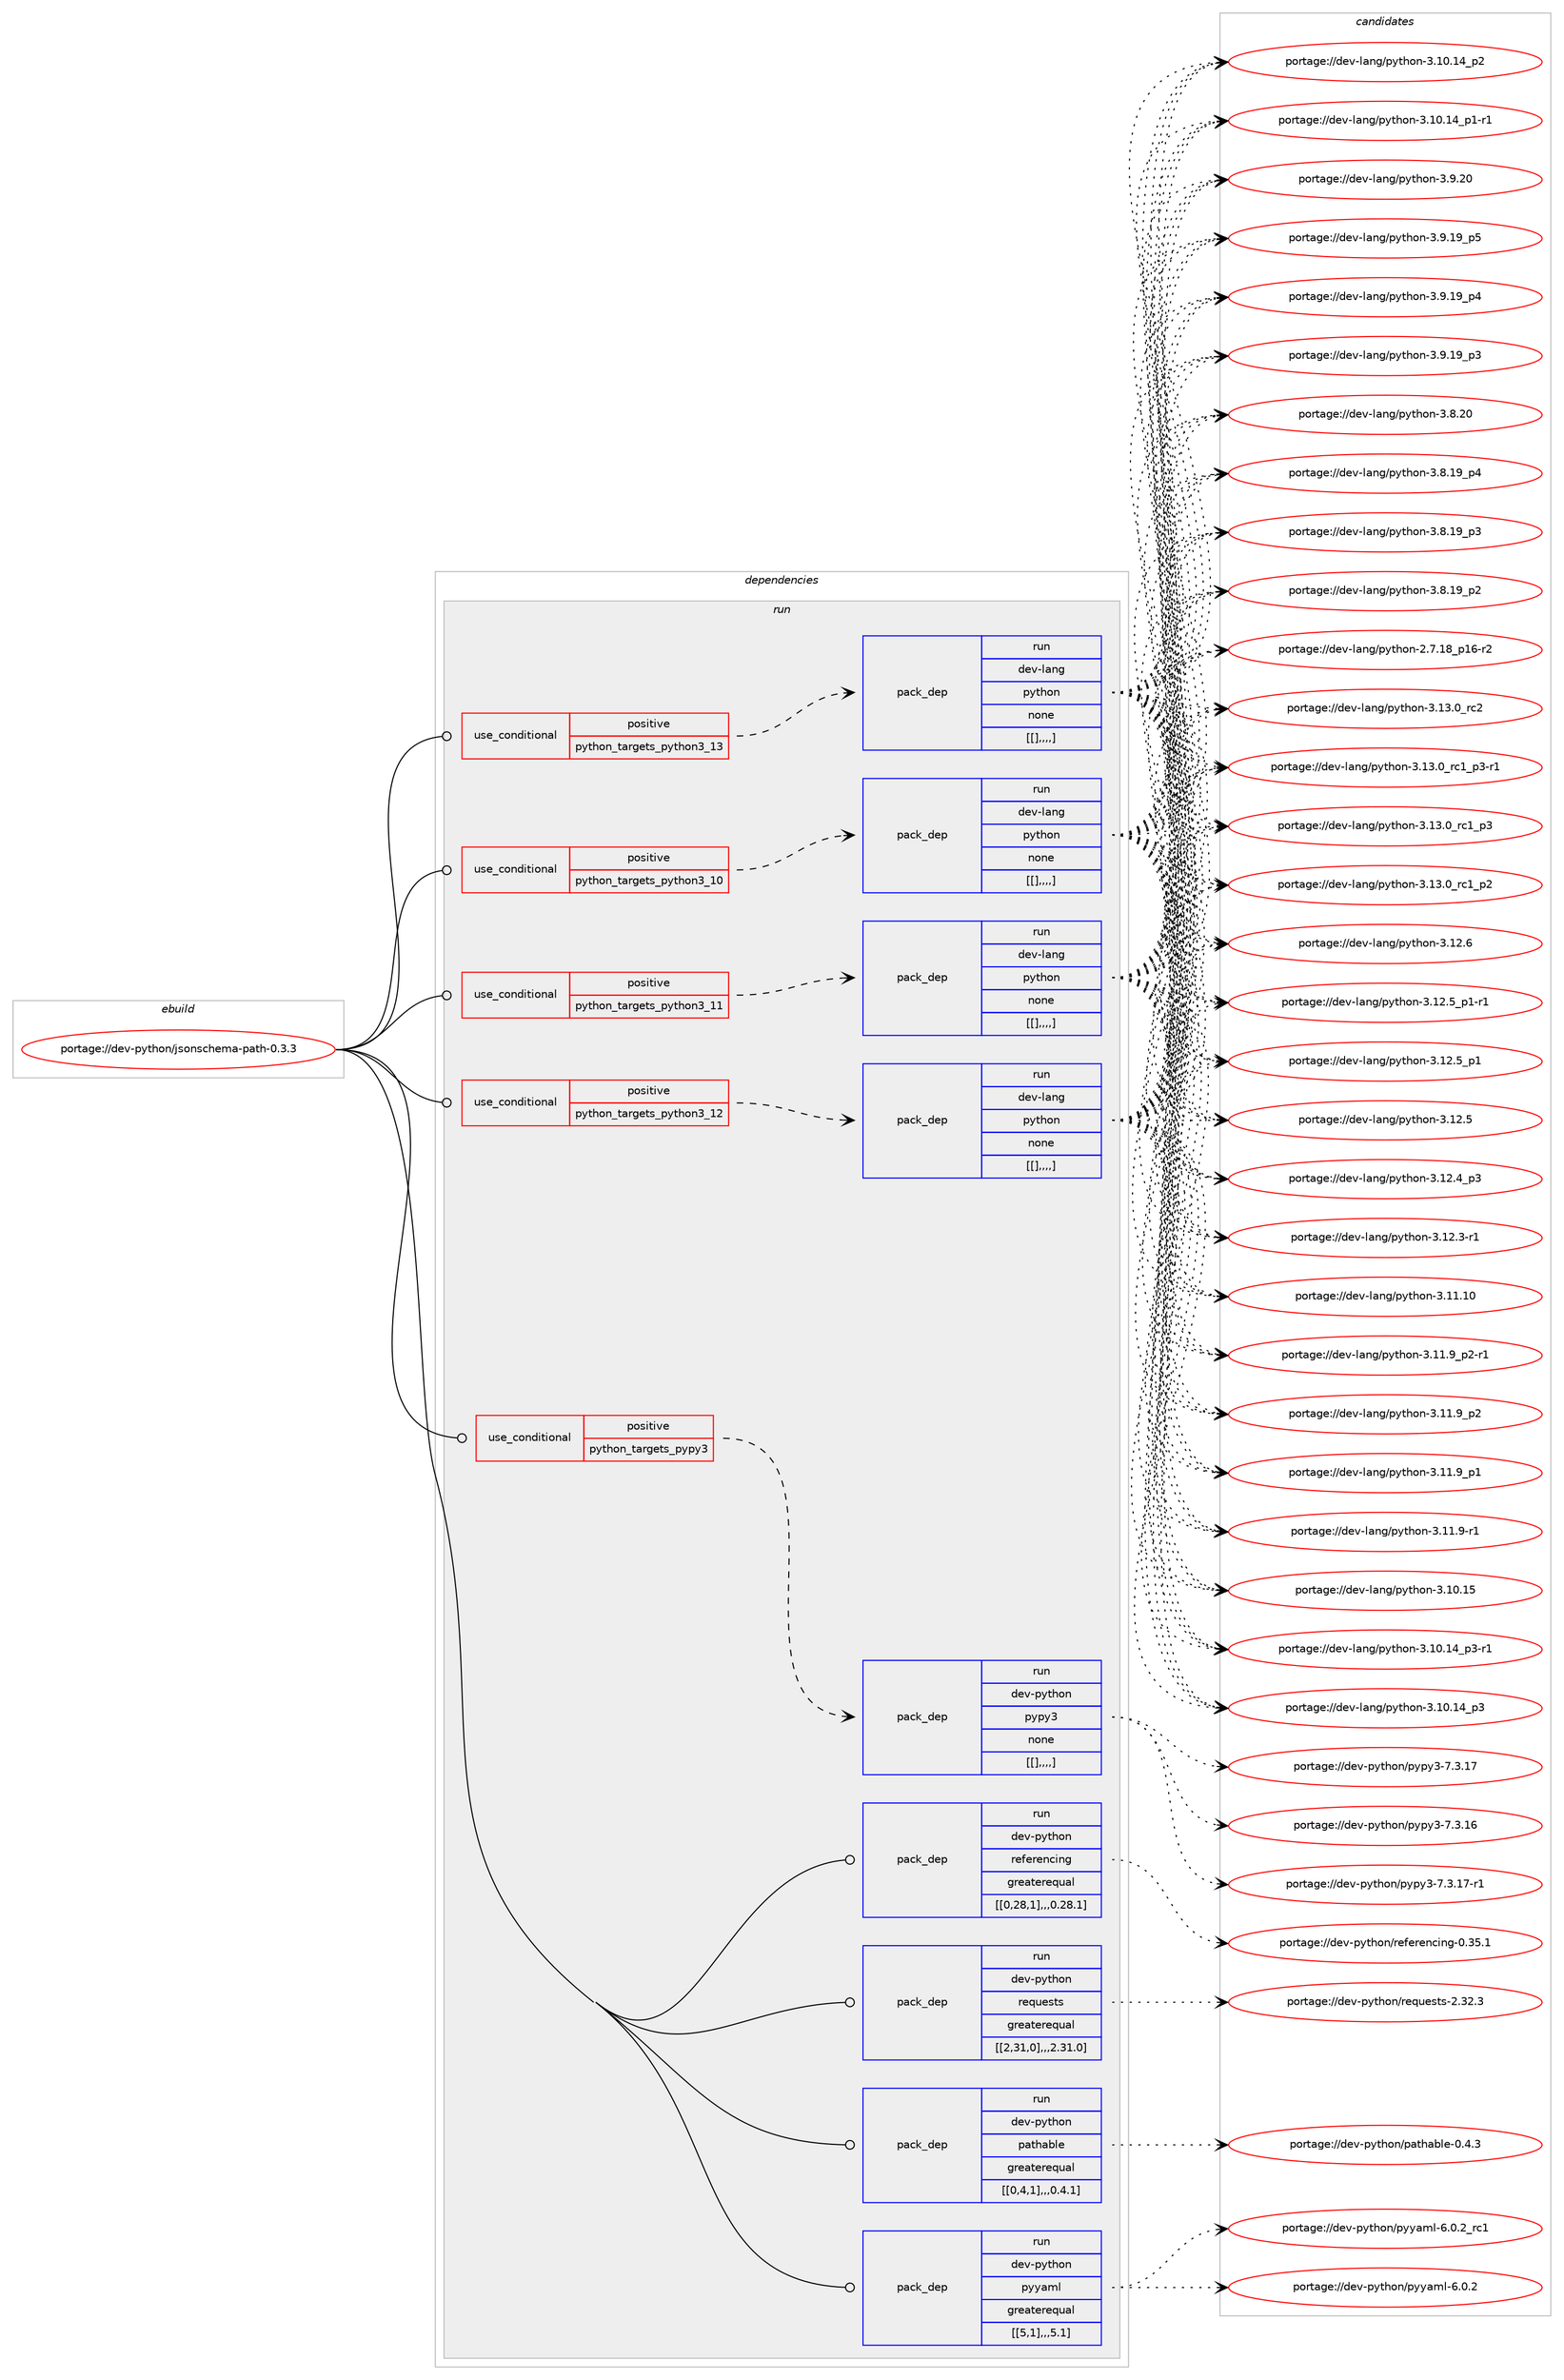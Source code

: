 digraph prolog {

# *************
# Graph options
# *************

newrank=true;
concentrate=true;
compound=true;
graph [rankdir=LR,fontname=Helvetica,fontsize=10,ranksep=1.5];#, ranksep=2.5, nodesep=0.2];
edge  [arrowhead=vee];
node  [fontname=Helvetica,fontsize=10];

# **********
# The ebuild
# **********

subgraph cluster_leftcol {
color=gray;
label=<<i>ebuild</i>>;
id [label="portage://dev-python/jsonschema-path-0.3.3", color=red, width=4, href="../dev-python/jsonschema-path-0.3.3.svg"];
}

# ****************
# The dependencies
# ****************

subgraph cluster_midcol {
color=gray;
label=<<i>dependencies</i>>;
subgraph cluster_compile {
fillcolor="#eeeeee";
style=filled;
label=<<i>compile</i>>;
}
subgraph cluster_compileandrun {
fillcolor="#eeeeee";
style=filled;
label=<<i>compile and run</i>>;
}
subgraph cluster_run {
fillcolor="#eeeeee";
style=filled;
label=<<i>run</i>>;
subgraph cond34562 {
dependency150132 [label=<<TABLE BORDER="0" CELLBORDER="1" CELLSPACING="0" CELLPADDING="4"><TR><TD ROWSPAN="3" CELLPADDING="10">use_conditional</TD></TR><TR><TD>positive</TD></TR><TR><TD>python_targets_pypy3</TD></TR></TABLE>>, shape=none, color=red];
subgraph pack114352 {
dependency150133 [label=<<TABLE BORDER="0" CELLBORDER="1" CELLSPACING="0" CELLPADDING="4" WIDTH="220"><TR><TD ROWSPAN="6" CELLPADDING="30">pack_dep</TD></TR><TR><TD WIDTH="110">run</TD></TR><TR><TD>dev-python</TD></TR><TR><TD>pypy3</TD></TR><TR><TD>none</TD></TR><TR><TD>[[],,,,]</TD></TR></TABLE>>, shape=none, color=blue];
}
dependency150132:e -> dependency150133:w [weight=20,style="dashed",arrowhead="vee"];
}
id:e -> dependency150132:w [weight=20,style="solid",arrowhead="odot"];
subgraph cond34563 {
dependency150134 [label=<<TABLE BORDER="0" CELLBORDER="1" CELLSPACING="0" CELLPADDING="4"><TR><TD ROWSPAN="3" CELLPADDING="10">use_conditional</TD></TR><TR><TD>positive</TD></TR><TR><TD>python_targets_python3_10</TD></TR></TABLE>>, shape=none, color=red];
subgraph pack114353 {
dependency150135 [label=<<TABLE BORDER="0" CELLBORDER="1" CELLSPACING="0" CELLPADDING="4" WIDTH="220"><TR><TD ROWSPAN="6" CELLPADDING="30">pack_dep</TD></TR><TR><TD WIDTH="110">run</TD></TR><TR><TD>dev-lang</TD></TR><TR><TD>python</TD></TR><TR><TD>none</TD></TR><TR><TD>[[],,,,]</TD></TR></TABLE>>, shape=none, color=blue];
}
dependency150134:e -> dependency150135:w [weight=20,style="dashed",arrowhead="vee"];
}
id:e -> dependency150134:w [weight=20,style="solid",arrowhead="odot"];
subgraph cond34564 {
dependency150136 [label=<<TABLE BORDER="0" CELLBORDER="1" CELLSPACING="0" CELLPADDING="4"><TR><TD ROWSPAN="3" CELLPADDING="10">use_conditional</TD></TR><TR><TD>positive</TD></TR><TR><TD>python_targets_python3_11</TD></TR></TABLE>>, shape=none, color=red];
subgraph pack114354 {
dependency150137 [label=<<TABLE BORDER="0" CELLBORDER="1" CELLSPACING="0" CELLPADDING="4" WIDTH="220"><TR><TD ROWSPAN="6" CELLPADDING="30">pack_dep</TD></TR><TR><TD WIDTH="110">run</TD></TR><TR><TD>dev-lang</TD></TR><TR><TD>python</TD></TR><TR><TD>none</TD></TR><TR><TD>[[],,,,]</TD></TR></TABLE>>, shape=none, color=blue];
}
dependency150136:e -> dependency150137:w [weight=20,style="dashed",arrowhead="vee"];
}
id:e -> dependency150136:w [weight=20,style="solid",arrowhead="odot"];
subgraph cond34565 {
dependency150138 [label=<<TABLE BORDER="0" CELLBORDER="1" CELLSPACING="0" CELLPADDING="4"><TR><TD ROWSPAN="3" CELLPADDING="10">use_conditional</TD></TR><TR><TD>positive</TD></TR><TR><TD>python_targets_python3_12</TD></TR></TABLE>>, shape=none, color=red];
subgraph pack114355 {
dependency150139 [label=<<TABLE BORDER="0" CELLBORDER="1" CELLSPACING="0" CELLPADDING="4" WIDTH="220"><TR><TD ROWSPAN="6" CELLPADDING="30">pack_dep</TD></TR><TR><TD WIDTH="110">run</TD></TR><TR><TD>dev-lang</TD></TR><TR><TD>python</TD></TR><TR><TD>none</TD></TR><TR><TD>[[],,,,]</TD></TR></TABLE>>, shape=none, color=blue];
}
dependency150138:e -> dependency150139:w [weight=20,style="dashed",arrowhead="vee"];
}
id:e -> dependency150138:w [weight=20,style="solid",arrowhead="odot"];
subgraph cond34566 {
dependency150140 [label=<<TABLE BORDER="0" CELLBORDER="1" CELLSPACING="0" CELLPADDING="4"><TR><TD ROWSPAN="3" CELLPADDING="10">use_conditional</TD></TR><TR><TD>positive</TD></TR><TR><TD>python_targets_python3_13</TD></TR></TABLE>>, shape=none, color=red];
subgraph pack114356 {
dependency150141 [label=<<TABLE BORDER="0" CELLBORDER="1" CELLSPACING="0" CELLPADDING="4" WIDTH="220"><TR><TD ROWSPAN="6" CELLPADDING="30">pack_dep</TD></TR><TR><TD WIDTH="110">run</TD></TR><TR><TD>dev-lang</TD></TR><TR><TD>python</TD></TR><TR><TD>none</TD></TR><TR><TD>[[],,,,]</TD></TR></TABLE>>, shape=none, color=blue];
}
dependency150140:e -> dependency150141:w [weight=20,style="dashed",arrowhead="vee"];
}
id:e -> dependency150140:w [weight=20,style="solid",arrowhead="odot"];
subgraph pack114357 {
dependency150142 [label=<<TABLE BORDER="0" CELLBORDER="1" CELLSPACING="0" CELLPADDING="4" WIDTH="220"><TR><TD ROWSPAN="6" CELLPADDING="30">pack_dep</TD></TR><TR><TD WIDTH="110">run</TD></TR><TR><TD>dev-python</TD></TR><TR><TD>pathable</TD></TR><TR><TD>greaterequal</TD></TR><TR><TD>[[0,4,1],,,0.4.1]</TD></TR></TABLE>>, shape=none, color=blue];
}
id:e -> dependency150142:w [weight=20,style="solid",arrowhead="odot"];
subgraph pack114358 {
dependency150143 [label=<<TABLE BORDER="0" CELLBORDER="1" CELLSPACING="0" CELLPADDING="4" WIDTH="220"><TR><TD ROWSPAN="6" CELLPADDING="30">pack_dep</TD></TR><TR><TD WIDTH="110">run</TD></TR><TR><TD>dev-python</TD></TR><TR><TD>pyyaml</TD></TR><TR><TD>greaterequal</TD></TR><TR><TD>[[5,1],,,5.1]</TD></TR></TABLE>>, shape=none, color=blue];
}
id:e -> dependency150143:w [weight=20,style="solid",arrowhead="odot"];
subgraph pack114359 {
dependency150144 [label=<<TABLE BORDER="0" CELLBORDER="1" CELLSPACING="0" CELLPADDING="4" WIDTH="220"><TR><TD ROWSPAN="6" CELLPADDING="30">pack_dep</TD></TR><TR><TD WIDTH="110">run</TD></TR><TR><TD>dev-python</TD></TR><TR><TD>referencing</TD></TR><TR><TD>greaterequal</TD></TR><TR><TD>[[0,28,1],,,0.28.1]</TD></TR></TABLE>>, shape=none, color=blue];
}
id:e -> dependency150144:w [weight=20,style="solid",arrowhead="odot"];
subgraph pack114360 {
dependency150145 [label=<<TABLE BORDER="0" CELLBORDER="1" CELLSPACING="0" CELLPADDING="4" WIDTH="220"><TR><TD ROWSPAN="6" CELLPADDING="30">pack_dep</TD></TR><TR><TD WIDTH="110">run</TD></TR><TR><TD>dev-python</TD></TR><TR><TD>requests</TD></TR><TR><TD>greaterequal</TD></TR><TR><TD>[[2,31,0],,,2.31.0]</TD></TR></TABLE>>, shape=none, color=blue];
}
id:e -> dependency150145:w [weight=20,style="solid",arrowhead="odot"];
}
}

# **************
# The candidates
# **************

subgraph cluster_choices {
rank=same;
color=gray;
label=<<i>candidates</i>>;

subgraph choice114352 {
color=black;
nodesep=1;
choice100101118451121211161041111104711212111212151455546514649554511449 [label="portage://dev-python/pypy3-7.3.17-r1", color=red, width=4,href="../dev-python/pypy3-7.3.17-r1.svg"];
choice10010111845112121116104111110471121211121215145554651464955 [label="portage://dev-python/pypy3-7.3.17", color=red, width=4,href="../dev-python/pypy3-7.3.17.svg"];
choice10010111845112121116104111110471121211121215145554651464954 [label="portage://dev-python/pypy3-7.3.16", color=red, width=4,href="../dev-python/pypy3-7.3.16.svg"];
dependency150133:e -> choice100101118451121211161041111104711212111212151455546514649554511449:w [style=dotted,weight="100"];
dependency150133:e -> choice10010111845112121116104111110471121211121215145554651464955:w [style=dotted,weight="100"];
dependency150133:e -> choice10010111845112121116104111110471121211121215145554651464954:w [style=dotted,weight="100"];
}
subgraph choice114353 {
color=black;
nodesep=1;
choice10010111845108971101034711212111610411111045514649514648951149950 [label="portage://dev-lang/python-3.13.0_rc2", color=red, width=4,href="../dev-lang/python-3.13.0_rc2.svg"];
choice1001011184510897110103471121211161041111104551464951464895114994995112514511449 [label="portage://dev-lang/python-3.13.0_rc1_p3-r1", color=red, width=4,href="../dev-lang/python-3.13.0_rc1_p3-r1.svg"];
choice100101118451089711010347112121116104111110455146495146489511499499511251 [label="portage://dev-lang/python-3.13.0_rc1_p3", color=red, width=4,href="../dev-lang/python-3.13.0_rc1_p3.svg"];
choice100101118451089711010347112121116104111110455146495146489511499499511250 [label="portage://dev-lang/python-3.13.0_rc1_p2", color=red, width=4,href="../dev-lang/python-3.13.0_rc1_p2.svg"];
choice10010111845108971101034711212111610411111045514649504654 [label="portage://dev-lang/python-3.12.6", color=red, width=4,href="../dev-lang/python-3.12.6.svg"];
choice1001011184510897110103471121211161041111104551464950465395112494511449 [label="portage://dev-lang/python-3.12.5_p1-r1", color=red, width=4,href="../dev-lang/python-3.12.5_p1-r1.svg"];
choice100101118451089711010347112121116104111110455146495046539511249 [label="portage://dev-lang/python-3.12.5_p1", color=red, width=4,href="../dev-lang/python-3.12.5_p1.svg"];
choice10010111845108971101034711212111610411111045514649504653 [label="portage://dev-lang/python-3.12.5", color=red, width=4,href="../dev-lang/python-3.12.5.svg"];
choice100101118451089711010347112121116104111110455146495046529511251 [label="portage://dev-lang/python-3.12.4_p3", color=red, width=4,href="../dev-lang/python-3.12.4_p3.svg"];
choice100101118451089711010347112121116104111110455146495046514511449 [label="portage://dev-lang/python-3.12.3-r1", color=red, width=4,href="../dev-lang/python-3.12.3-r1.svg"];
choice1001011184510897110103471121211161041111104551464949464948 [label="portage://dev-lang/python-3.11.10", color=red, width=4,href="../dev-lang/python-3.11.10.svg"];
choice1001011184510897110103471121211161041111104551464949465795112504511449 [label="portage://dev-lang/python-3.11.9_p2-r1", color=red, width=4,href="../dev-lang/python-3.11.9_p2-r1.svg"];
choice100101118451089711010347112121116104111110455146494946579511250 [label="portage://dev-lang/python-3.11.9_p2", color=red, width=4,href="../dev-lang/python-3.11.9_p2.svg"];
choice100101118451089711010347112121116104111110455146494946579511249 [label="portage://dev-lang/python-3.11.9_p1", color=red, width=4,href="../dev-lang/python-3.11.9_p1.svg"];
choice100101118451089711010347112121116104111110455146494946574511449 [label="portage://dev-lang/python-3.11.9-r1", color=red, width=4,href="../dev-lang/python-3.11.9-r1.svg"];
choice1001011184510897110103471121211161041111104551464948464953 [label="portage://dev-lang/python-3.10.15", color=red, width=4,href="../dev-lang/python-3.10.15.svg"];
choice100101118451089711010347112121116104111110455146494846495295112514511449 [label="portage://dev-lang/python-3.10.14_p3-r1", color=red, width=4,href="../dev-lang/python-3.10.14_p3-r1.svg"];
choice10010111845108971101034711212111610411111045514649484649529511251 [label="portage://dev-lang/python-3.10.14_p3", color=red, width=4,href="../dev-lang/python-3.10.14_p3.svg"];
choice10010111845108971101034711212111610411111045514649484649529511250 [label="portage://dev-lang/python-3.10.14_p2", color=red, width=4,href="../dev-lang/python-3.10.14_p2.svg"];
choice100101118451089711010347112121116104111110455146494846495295112494511449 [label="portage://dev-lang/python-3.10.14_p1-r1", color=red, width=4,href="../dev-lang/python-3.10.14_p1-r1.svg"];
choice10010111845108971101034711212111610411111045514657465048 [label="portage://dev-lang/python-3.9.20", color=red, width=4,href="../dev-lang/python-3.9.20.svg"];
choice100101118451089711010347112121116104111110455146574649579511253 [label="portage://dev-lang/python-3.9.19_p5", color=red, width=4,href="../dev-lang/python-3.9.19_p5.svg"];
choice100101118451089711010347112121116104111110455146574649579511252 [label="portage://dev-lang/python-3.9.19_p4", color=red, width=4,href="../dev-lang/python-3.9.19_p4.svg"];
choice100101118451089711010347112121116104111110455146574649579511251 [label="portage://dev-lang/python-3.9.19_p3", color=red, width=4,href="../dev-lang/python-3.9.19_p3.svg"];
choice10010111845108971101034711212111610411111045514656465048 [label="portage://dev-lang/python-3.8.20", color=red, width=4,href="../dev-lang/python-3.8.20.svg"];
choice100101118451089711010347112121116104111110455146564649579511252 [label="portage://dev-lang/python-3.8.19_p4", color=red, width=4,href="../dev-lang/python-3.8.19_p4.svg"];
choice100101118451089711010347112121116104111110455146564649579511251 [label="portage://dev-lang/python-3.8.19_p3", color=red, width=4,href="../dev-lang/python-3.8.19_p3.svg"];
choice100101118451089711010347112121116104111110455146564649579511250 [label="portage://dev-lang/python-3.8.19_p2", color=red, width=4,href="../dev-lang/python-3.8.19_p2.svg"];
choice100101118451089711010347112121116104111110455046554649569511249544511450 [label="portage://dev-lang/python-2.7.18_p16-r2", color=red, width=4,href="../dev-lang/python-2.7.18_p16-r2.svg"];
dependency150135:e -> choice10010111845108971101034711212111610411111045514649514648951149950:w [style=dotted,weight="100"];
dependency150135:e -> choice1001011184510897110103471121211161041111104551464951464895114994995112514511449:w [style=dotted,weight="100"];
dependency150135:e -> choice100101118451089711010347112121116104111110455146495146489511499499511251:w [style=dotted,weight="100"];
dependency150135:e -> choice100101118451089711010347112121116104111110455146495146489511499499511250:w [style=dotted,weight="100"];
dependency150135:e -> choice10010111845108971101034711212111610411111045514649504654:w [style=dotted,weight="100"];
dependency150135:e -> choice1001011184510897110103471121211161041111104551464950465395112494511449:w [style=dotted,weight="100"];
dependency150135:e -> choice100101118451089711010347112121116104111110455146495046539511249:w [style=dotted,weight="100"];
dependency150135:e -> choice10010111845108971101034711212111610411111045514649504653:w [style=dotted,weight="100"];
dependency150135:e -> choice100101118451089711010347112121116104111110455146495046529511251:w [style=dotted,weight="100"];
dependency150135:e -> choice100101118451089711010347112121116104111110455146495046514511449:w [style=dotted,weight="100"];
dependency150135:e -> choice1001011184510897110103471121211161041111104551464949464948:w [style=dotted,weight="100"];
dependency150135:e -> choice1001011184510897110103471121211161041111104551464949465795112504511449:w [style=dotted,weight="100"];
dependency150135:e -> choice100101118451089711010347112121116104111110455146494946579511250:w [style=dotted,weight="100"];
dependency150135:e -> choice100101118451089711010347112121116104111110455146494946579511249:w [style=dotted,weight="100"];
dependency150135:e -> choice100101118451089711010347112121116104111110455146494946574511449:w [style=dotted,weight="100"];
dependency150135:e -> choice1001011184510897110103471121211161041111104551464948464953:w [style=dotted,weight="100"];
dependency150135:e -> choice100101118451089711010347112121116104111110455146494846495295112514511449:w [style=dotted,weight="100"];
dependency150135:e -> choice10010111845108971101034711212111610411111045514649484649529511251:w [style=dotted,weight="100"];
dependency150135:e -> choice10010111845108971101034711212111610411111045514649484649529511250:w [style=dotted,weight="100"];
dependency150135:e -> choice100101118451089711010347112121116104111110455146494846495295112494511449:w [style=dotted,weight="100"];
dependency150135:e -> choice10010111845108971101034711212111610411111045514657465048:w [style=dotted,weight="100"];
dependency150135:e -> choice100101118451089711010347112121116104111110455146574649579511253:w [style=dotted,weight="100"];
dependency150135:e -> choice100101118451089711010347112121116104111110455146574649579511252:w [style=dotted,weight="100"];
dependency150135:e -> choice100101118451089711010347112121116104111110455146574649579511251:w [style=dotted,weight="100"];
dependency150135:e -> choice10010111845108971101034711212111610411111045514656465048:w [style=dotted,weight="100"];
dependency150135:e -> choice100101118451089711010347112121116104111110455146564649579511252:w [style=dotted,weight="100"];
dependency150135:e -> choice100101118451089711010347112121116104111110455146564649579511251:w [style=dotted,weight="100"];
dependency150135:e -> choice100101118451089711010347112121116104111110455146564649579511250:w [style=dotted,weight="100"];
dependency150135:e -> choice100101118451089711010347112121116104111110455046554649569511249544511450:w [style=dotted,weight="100"];
}
subgraph choice114354 {
color=black;
nodesep=1;
choice10010111845108971101034711212111610411111045514649514648951149950 [label="portage://dev-lang/python-3.13.0_rc2", color=red, width=4,href="../dev-lang/python-3.13.0_rc2.svg"];
choice1001011184510897110103471121211161041111104551464951464895114994995112514511449 [label="portage://dev-lang/python-3.13.0_rc1_p3-r1", color=red, width=4,href="../dev-lang/python-3.13.0_rc1_p3-r1.svg"];
choice100101118451089711010347112121116104111110455146495146489511499499511251 [label="portage://dev-lang/python-3.13.0_rc1_p3", color=red, width=4,href="../dev-lang/python-3.13.0_rc1_p3.svg"];
choice100101118451089711010347112121116104111110455146495146489511499499511250 [label="portage://dev-lang/python-3.13.0_rc1_p2", color=red, width=4,href="../dev-lang/python-3.13.0_rc1_p2.svg"];
choice10010111845108971101034711212111610411111045514649504654 [label="portage://dev-lang/python-3.12.6", color=red, width=4,href="../dev-lang/python-3.12.6.svg"];
choice1001011184510897110103471121211161041111104551464950465395112494511449 [label="portage://dev-lang/python-3.12.5_p1-r1", color=red, width=4,href="../dev-lang/python-3.12.5_p1-r1.svg"];
choice100101118451089711010347112121116104111110455146495046539511249 [label="portage://dev-lang/python-3.12.5_p1", color=red, width=4,href="../dev-lang/python-3.12.5_p1.svg"];
choice10010111845108971101034711212111610411111045514649504653 [label="portage://dev-lang/python-3.12.5", color=red, width=4,href="../dev-lang/python-3.12.5.svg"];
choice100101118451089711010347112121116104111110455146495046529511251 [label="portage://dev-lang/python-3.12.4_p3", color=red, width=4,href="../dev-lang/python-3.12.4_p3.svg"];
choice100101118451089711010347112121116104111110455146495046514511449 [label="portage://dev-lang/python-3.12.3-r1", color=red, width=4,href="../dev-lang/python-3.12.3-r1.svg"];
choice1001011184510897110103471121211161041111104551464949464948 [label="portage://dev-lang/python-3.11.10", color=red, width=4,href="../dev-lang/python-3.11.10.svg"];
choice1001011184510897110103471121211161041111104551464949465795112504511449 [label="portage://dev-lang/python-3.11.9_p2-r1", color=red, width=4,href="../dev-lang/python-3.11.9_p2-r1.svg"];
choice100101118451089711010347112121116104111110455146494946579511250 [label="portage://dev-lang/python-3.11.9_p2", color=red, width=4,href="../dev-lang/python-3.11.9_p2.svg"];
choice100101118451089711010347112121116104111110455146494946579511249 [label="portage://dev-lang/python-3.11.9_p1", color=red, width=4,href="../dev-lang/python-3.11.9_p1.svg"];
choice100101118451089711010347112121116104111110455146494946574511449 [label="portage://dev-lang/python-3.11.9-r1", color=red, width=4,href="../dev-lang/python-3.11.9-r1.svg"];
choice1001011184510897110103471121211161041111104551464948464953 [label="portage://dev-lang/python-3.10.15", color=red, width=4,href="../dev-lang/python-3.10.15.svg"];
choice100101118451089711010347112121116104111110455146494846495295112514511449 [label="portage://dev-lang/python-3.10.14_p3-r1", color=red, width=4,href="../dev-lang/python-3.10.14_p3-r1.svg"];
choice10010111845108971101034711212111610411111045514649484649529511251 [label="portage://dev-lang/python-3.10.14_p3", color=red, width=4,href="../dev-lang/python-3.10.14_p3.svg"];
choice10010111845108971101034711212111610411111045514649484649529511250 [label="portage://dev-lang/python-3.10.14_p2", color=red, width=4,href="../dev-lang/python-3.10.14_p2.svg"];
choice100101118451089711010347112121116104111110455146494846495295112494511449 [label="portage://dev-lang/python-3.10.14_p1-r1", color=red, width=4,href="../dev-lang/python-3.10.14_p1-r1.svg"];
choice10010111845108971101034711212111610411111045514657465048 [label="portage://dev-lang/python-3.9.20", color=red, width=4,href="../dev-lang/python-3.9.20.svg"];
choice100101118451089711010347112121116104111110455146574649579511253 [label="portage://dev-lang/python-3.9.19_p5", color=red, width=4,href="../dev-lang/python-3.9.19_p5.svg"];
choice100101118451089711010347112121116104111110455146574649579511252 [label="portage://dev-lang/python-3.9.19_p4", color=red, width=4,href="../dev-lang/python-3.9.19_p4.svg"];
choice100101118451089711010347112121116104111110455146574649579511251 [label="portage://dev-lang/python-3.9.19_p3", color=red, width=4,href="../dev-lang/python-3.9.19_p3.svg"];
choice10010111845108971101034711212111610411111045514656465048 [label="portage://dev-lang/python-3.8.20", color=red, width=4,href="../dev-lang/python-3.8.20.svg"];
choice100101118451089711010347112121116104111110455146564649579511252 [label="portage://dev-lang/python-3.8.19_p4", color=red, width=4,href="../dev-lang/python-3.8.19_p4.svg"];
choice100101118451089711010347112121116104111110455146564649579511251 [label="portage://dev-lang/python-3.8.19_p3", color=red, width=4,href="../dev-lang/python-3.8.19_p3.svg"];
choice100101118451089711010347112121116104111110455146564649579511250 [label="portage://dev-lang/python-3.8.19_p2", color=red, width=4,href="../dev-lang/python-3.8.19_p2.svg"];
choice100101118451089711010347112121116104111110455046554649569511249544511450 [label="portage://dev-lang/python-2.7.18_p16-r2", color=red, width=4,href="../dev-lang/python-2.7.18_p16-r2.svg"];
dependency150137:e -> choice10010111845108971101034711212111610411111045514649514648951149950:w [style=dotted,weight="100"];
dependency150137:e -> choice1001011184510897110103471121211161041111104551464951464895114994995112514511449:w [style=dotted,weight="100"];
dependency150137:e -> choice100101118451089711010347112121116104111110455146495146489511499499511251:w [style=dotted,weight="100"];
dependency150137:e -> choice100101118451089711010347112121116104111110455146495146489511499499511250:w [style=dotted,weight="100"];
dependency150137:e -> choice10010111845108971101034711212111610411111045514649504654:w [style=dotted,weight="100"];
dependency150137:e -> choice1001011184510897110103471121211161041111104551464950465395112494511449:w [style=dotted,weight="100"];
dependency150137:e -> choice100101118451089711010347112121116104111110455146495046539511249:w [style=dotted,weight="100"];
dependency150137:e -> choice10010111845108971101034711212111610411111045514649504653:w [style=dotted,weight="100"];
dependency150137:e -> choice100101118451089711010347112121116104111110455146495046529511251:w [style=dotted,weight="100"];
dependency150137:e -> choice100101118451089711010347112121116104111110455146495046514511449:w [style=dotted,weight="100"];
dependency150137:e -> choice1001011184510897110103471121211161041111104551464949464948:w [style=dotted,weight="100"];
dependency150137:e -> choice1001011184510897110103471121211161041111104551464949465795112504511449:w [style=dotted,weight="100"];
dependency150137:e -> choice100101118451089711010347112121116104111110455146494946579511250:w [style=dotted,weight="100"];
dependency150137:e -> choice100101118451089711010347112121116104111110455146494946579511249:w [style=dotted,weight="100"];
dependency150137:e -> choice100101118451089711010347112121116104111110455146494946574511449:w [style=dotted,weight="100"];
dependency150137:e -> choice1001011184510897110103471121211161041111104551464948464953:w [style=dotted,weight="100"];
dependency150137:e -> choice100101118451089711010347112121116104111110455146494846495295112514511449:w [style=dotted,weight="100"];
dependency150137:e -> choice10010111845108971101034711212111610411111045514649484649529511251:w [style=dotted,weight="100"];
dependency150137:e -> choice10010111845108971101034711212111610411111045514649484649529511250:w [style=dotted,weight="100"];
dependency150137:e -> choice100101118451089711010347112121116104111110455146494846495295112494511449:w [style=dotted,weight="100"];
dependency150137:e -> choice10010111845108971101034711212111610411111045514657465048:w [style=dotted,weight="100"];
dependency150137:e -> choice100101118451089711010347112121116104111110455146574649579511253:w [style=dotted,weight="100"];
dependency150137:e -> choice100101118451089711010347112121116104111110455146574649579511252:w [style=dotted,weight="100"];
dependency150137:e -> choice100101118451089711010347112121116104111110455146574649579511251:w [style=dotted,weight="100"];
dependency150137:e -> choice10010111845108971101034711212111610411111045514656465048:w [style=dotted,weight="100"];
dependency150137:e -> choice100101118451089711010347112121116104111110455146564649579511252:w [style=dotted,weight="100"];
dependency150137:e -> choice100101118451089711010347112121116104111110455146564649579511251:w [style=dotted,weight="100"];
dependency150137:e -> choice100101118451089711010347112121116104111110455146564649579511250:w [style=dotted,weight="100"];
dependency150137:e -> choice100101118451089711010347112121116104111110455046554649569511249544511450:w [style=dotted,weight="100"];
}
subgraph choice114355 {
color=black;
nodesep=1;
choice10010111845108971101034711212111610411111045514649514648951149950 [label="portage://dev-lang/python-3.13.0_rc2", color=red, width=4,href="../dev-lang/python-3.13.0_rc2.svg"];
choice1001011184510897110103471121211161041111104551464951464895114994995112514511449 [label="portage://dev-lang/python-3.13.0_rc1_p3-r1", color=red, width=4,href="../dev-lang/python-3.13.0_rc1_p3-r1.svg"];
choice100101118451089711010347112121116104111110455146495146489511499499511251 [label="portage://dev-lang/python-3.13.0_rc1_p3", color=red, width=4,href="../dev-lang/python-3.13.0_rc1_p3.svg"];
choice100101118451089711010347112121116104111110455146495146489511499499511250 [label="portage://dev-lang/python-3.13.0_rc1_p2", color=red, width=4,href="../dev-lang/python-3.13.0_rc1_p2.svg"];
choice10010111845108971101034711212111610411111045514649504654 [label="portage://dev-lang/python-3.12.6", color=red, width=4,href="../dev-lang/python-3.12.6.svg"];
choice1001011184510897110103471121211161041111104551464950465395112494511449 [label="portage://dev-lang/python-3.12.5_p1-r1", color=red, width=4,href="../dev-lang/python-3.12.5_p1-r1.svg"];
choice100101118451089711010347112121116104111110455146495046539511249 [label="portage://dev-lang/python-3.12.5_p1", color=red, width=4,href="../dev-lang/python-3.12.5_p1.svg"];
choice10010111845108971101034711212111610411111045514649504653 [label="portage://dev-lang/python-3.12.5", color=red, width=4,href="../dev-lang/python-3.12.5.svg"];
choice100101118451089711010347112121116104111110455146495046529511251 [label="portage://dev-lang/python-3.12.4_p3", color=red, width=4,href="../dev-lang/python-3.12.4_p3.svg"];
choice100101118451089711010347112121116104111110455146495046514511449 [label="portage://dev-lang/python-3.12.3-r1", color=red, width=4,href="../dev-lang/python-3.12.3-r1.svg"];
choice1001011184510897110103471121211161041111104551464949464948 [label="portage://dev-lang/python-3.11.10", color=red, width=4,href="../dev-lang/python-3.11.10.svg"];
choice1001011184510897110103471121211161041111104551464949465795112504511449 [label="portage://dev-lang/python-3.11.9_p2-r1", color=red, width=4,href="../dev-lang/python-3.11.9_p2-r1.svg"];
choice100101118451089711010347112121116104111110455146494946579511250 [label="portage://dev-lang/python-3.11.9_p2", color=red, width=4,href="../dev-lang/python-3.11.9_p2.svg"];
choice100101118451089711010347112121116104111110455146494946579511249 [label="portage://dev-lang/python-3.11.9_p1", color=red, width=4,href="../dev-lang/python-3.11.9_p1.svg"];
choice100101118451089711010347112121116104111110455146494946574511449 [label="portage://dev-lang/python-3.11.9-r1", color=red, width=4,href="../dev-lang/python-3.11.9-r1.svg"];
choice1001011184510897110103471121211161041111104551464948464953 [label="portage://dev-lang/python-3.10.15", color=red, width=4,href="../dev-lang/python-3.10.15.svg"];
choice100101118451089711010347112121116104111110455146494846495295112514511449 [label="portage://dev-lang/python-3.10.14_p3-r1", color=red, width=4,href="../dev-lang/python-3.10.14_p3-r1.svg"];
choice10010111845108971101034711212111610411111045514649484649529511251 [label="portage://dev-lang/python-3.10.14_p3", color=red, width=4,href="../dev-lang/python-3.10.14_p3.svg"];
choice10010111845108971101034711212111610411111045514649484649529511250 [label="portage://dev-lang/python-3.10.14_p2", color=red, width=4,href="../dev-lang/python-3.10.14_p2.svg"];
choice100101118451089711010347112121116104111110455146494846495295112494511449 [label="portage://dev-lang/python-3.10.14_p1-r1", color=red, width=4,href="../dev-lang/python-3.10.14_p1-r1.svg"];
choice10010111845108971101034711212111610411111045514657465048 [label="portage://dev-lang/python-3.9.20", color=red, width=4,href="../dev-lang/python-3.9.20.svg"];
choice100101118451089711010347112121116104111110455146574649579511253 [label="portage://dev-lang/python-3.9.19_p5", color=red, width=4,href="../dev-lang/python-3.9.19_p5.svg"];
choice100101118451089711010347112121116104111110455146574649579511252 [label="portage://dev-lang/python-3.9.19_p4", color=red, width=4,href="../dev-lang/python-3.9.19_p4.svg"];
choice100101118451089711010347112121116104111110455146574649579511251 [label="portage://dev-lang/python-3.9.19_p3", color=red, width=4,href="../dev-lang/python-3.9.19_p3.svg"];
choice10010111845108971101034711212111610411111045514656465048 [label="portage://dev-lang/python-3.8.20", color=red, width=4,href="../dev-lang/python-3.8.20.svg"];
choice100101118451089711010347112121116104111110455146564649579511252 [label="portage://dev-lang/python-3.8.19_p4", color=red, width=4,href="../dev-lang/python-3.8.19_p4.svg"];
choice100101118451089711010347112121116104111110455146564649579511251 [label="portage://dev-lang/python-3.8.19_p3", color=red, width=4,href="../dev-lang/python-3.8.19_p3.svg"];
choice100101118451089711010347112121116104111110455146564649579511250 [label="portage://dev-lang/python-3.8.19_p2", color=red, width=4,href="../dev-lang/python-3.8.19_p2.svg"];
choice100101118451089711010347112121116104111110455046554649569511249544511450 [label="portage://dev-lang/python-2.7.18_p16-r2", color=red, width=4,href="../dev-lang/python-2.7.18_p16-r2.svg"];
dependency150139:e -> choice10010111845108971101034711212111610411111045514649514648951149950:w [style=dotted,weight="100"];
dependency150139:e -> choice1001011184510897110103471121211161041111104551464951464895114994995112514511449:w [style=dotted,weight="100"];
dependency150139:e -> choice100101118451089711010347112121116104111110455146495146489511499499511251:w [style=dotted,weight="100"];
dependency150139:e -> choice100101118451089711010347112121116104111110455146495146489511499499511250:w [style=dotted,weight="100"];
dependency150139:e -> choice10010111845108971101034711212111610411111045514649504654:w [style=dotted,weight="100"];
dependency150139:e -> choice1001011184510897110103471121211161041111104551464950465395112494511449:w [style=dotted,weight="100"];
dependency150139:e -> choice100101118451089711010347112121116104111110455146495046539511249:w [style=dotted,weight="100"];
dependency150139:e -> choice10010111845108971101034711212111610411111045514649504653:w [style=dotted,weight="100"];
dependency150139:e -> choice100101118451089711010347112121116104111110455146495046529511251:w [style=dotted,weight="100"];
dependency150139:e -> choice100101118451089711010347112121116104111110455146495046514511449:w [style=dotted,weight="100"];
dependency150139:e -> choice1001011184510897110103471121211161041111104551464949464948:w [style=dotted,weight="100"];
dependency150139:e -> choice1001011184510897110103471121211161041111104551464949465795112504511449:w [style=dotted,weight="100"];
dependency150139:e -> choice100101118451089711010347112121116104111110455146494946579511250:w [style=dotted,weight="100"];
dependency150139:e -> choice100101118451089711010347112121116104111110455146494946579511249:w [style=dotted,weight="100"];
dependency150139:e -> choice100101118451089711010347112121116104111110455146494946574511449:w [style=dotted,weight="100"];
dependency150139:e -> choice1001011184510897110103471121211161041111104551464948464953:w [style=dotted,weight="100"];
dependency150139:e -> choice100101118451089711010347112121116104111110455146494846495295112514511449:w [style=dotted,weight="100"];
dependency150139:e -> choice10010111845108971101034711212111610411111045514649484649529511251:w [style=dotted,weight="100"];
dependency150139:e -> choice10010111845108971101034711212111610411111045514649484649529511250:w [style=dotted,weight="100"];
dependency150139:e -> choice100101118451089711010347112121116104111110455146494846495295112494511449:w [style=dotted,weight="100"];
dependency150139:e -> choice10010111845108971101034711212111610411111045514657465048:w [style=dotted,weight="100"];
dependency150139:e -> choice100101118451089711010347112121116104111110455146574649579511253:w [style=dotted,weight="100"];
dependency150139:e -> choice100101118451089711010347112121116104111110455146574649579511252:w [style=dotted,weight="100"];
dependency150139:e -> choice100101118451089711010347112121116104111110455146574649579511251:w [style=dotted,weight="100"];
dependency150139:e -> choice10010111845108971101034711212111610411111045514656465048:w [style=dotted,weight="100"];
dependency150139:e -> choice100101118451089711010347112121116104111110455146564649579511252:w [style=dotted,weight="100"];
dependency150139:e -> choice100101118451089711010347112121116104111110455146564649579511251:w [style=dotted,weight="100"];
dependency150139:e -> choice100101118451089711010347112121116104111110455146564649579511250:w [style=dotted,weight="100"];
dependency150139:e -> choice100101118451089711010347112121116104111110455046554649569511249544511450:w [style=dotted,weight="100"];
}
subgraph choice114356 {
color=black;
nodesep=1;
choice10010111845108971101034711212111610411111045514649514648951149950 [label="portage://dev-lang/python-3.13.0_rc2", color=red, width=4,href="../dev-lang/python-3.13.0_rc2.svg"];
choice1001011184510897110103471121211161041111104551464951464895114994995112514511449 [label="portage://dev-lang/python-3.13.0_rc1_p3-r1", color=red, width=4,href="../dev-lang/python-3.13.0_rc1_p3-r1.svg"];
choice100101118451089711010347112121116104111110455146495146489511499499511251 [label="portage://dev-lang/python-3.13.0_rc1_p3", color=red, width=4,href="../dev-lang/python-3.13.0_rc1_p3.svg"];
choice100101118451089711010347112121116104111110455146495146489511499499511250 [label="portage://dev-lang/python-3.13.0_rc1_p2", color=red, width=4,href="../dev-lang/python-3.13.0_rc1_p2.svg"];
choice10010111845108971101034711212111610411111045514649504654 [label="portage://dev-lang/python-3.12.6", color=red, width=4,href="../dev-lang/python-3.12.6.svg"];
choice1001011184510897110103471121211161041111104551464950465395112494511449 [label="portage://dev-lang/python-3.12.5_p1-r1", color=red, width=4,href="../dev-lang/python-3.12.5_p1-r1.svg"];
choice100101118451089711010347112121116104111110455146495046539511249 [label="portage://dev-lang/python-3.12.5_p1", color=red, width=4,href="../dev-lang/python-3.12.5_p1.svg"];
choice10010111845108971101034711212111610411111045514649504653 [label="portage://dev-lang/python-3.12.5", color=red, width=4,href="../dev-lang/python-3.12.5.svg"];
choice100101118451089711010347112121116104111110455146495046529511251 [label="portage://dev-lang/python-3.12.4_p3", color=red, width=4,href="../dev-lang/python-3.12.4_p3.svg"];
choice100101118451089711010347112121116104111110455146495046514511449 [label="portage://dev-lang/python-3.12.3-r1", color=red, width=4,href="../dev-lang/python-3.12.3-r1.svg"];
choice1001011184510897110103471121211161041111104551464949464948 [label="portage://dev-lang/python-3.11.10", color=red, width=4,href="../dev-lang/python-3.11.10.svg"];
choice1001011184510897110103471121211161041111104551464949465795112504511449 [label="portage://dev-lang/python-3.11.9_p2-r1", color=red, width=4,href="../dev-lang/python-3.11.9_p2-r1.svg"];
choice100101118451089711010347112121116104111110455146494946579511250 [label="portage://dev-lang/python-3.11.9_p2", color=red, width=4,href="../dev-lang/python-3.11.9_p2.svg"];
choice100101118451089711010347112121116104111110455146494946579511249 [label="portage://dev-lang/python-3.11.9_p1", color=red, width=4,href="../dev-lang/python-3.11.9_p1.svg"];
choice100101118451089711010347112121116104111110455146494946574511449 [label="portage://dev-lang/python-3.11.9-r1", color=red, width=4,href="../dev-lang/python-3.11.9-r1.svg"];
choice1001011184510897110103471121211161041111104551464948464953 [label="portage://dev-lang/python-3.10.15", color=red, width=4,href="../dev-lang/python-3.10.15.svg"];
choice100101118451089711010347112121116104111110455146494846495295112514511449 [label="portage://dev-lang/python-3.10.14_p3-r1", color=red, width=4,href="../dev-lang/python-3.10.14_p3-r1.svg"];
choice10010111845108971101034711212111610411111045514649484649529511251 [label="portage://dev-lang/python-3.10.14_p3", color=red, width=4,href="../dev-lang/python-3.10.14_p3.svg"];
choice10010111845108971101034711212111610411111045514649484649529511250 [label="portage://dev-lang/python-3.10.14_p2", color=red, width=4,href="../dev-lang/python-3.10.14_p2.svg"];
choice100101118451089711010347112121116104111110455146494846495295112494511449 [label="portage://dev-lang/python-3.10.14_p1-r1", color=red, width=4,href="../dev-lang/python-3.10.14_p1-r1.svg"];
choice10010111845108971101034711212111610411111045514657465048 [label="portage://dev-lang/python-3.9.20", color=red, width=4,href="../dev-lang/python-3.9.20.svg"];
choice100101118451089711010347112121116104111110455146574649579511253 [label="portage://dev-lang/python-3.9.19_p5", color=red, width=4,href="../dev-lang/python-3.9.19_p5.svg"];
choice100101118451089711010347112121116104111110455146574649579511252 [label="portage://dev-lang/python-3.9.19_p4", color=red, width=4,href="../dev-lang/python-3.9.19_p4.svg"];
choice100101118451089711010347112121116104111110455146574649579511251 [label="portage://dev-lang/python-3.9.19_p3", color=red, width=4,href="../dev-lang/python-3.9.19_p3.svg"];
choice10010111845108971101034711212111610411111045514656465048 [label="portage://dev-lang/python-3.8.20", color=red, width=4,href="../dev-lang/python-3.8.20.svg"];
choice100101118451089711010347112121116104111110455146564649579511252 [label="portage://dev-lang/python-3.8.19_p4", color=red, width=4,href="../dev-lang/python-3.8.19_p4.svg"];
choice100101118451089711010347112121116104111110455146564649579511251 [label="portage://dev-lang/python-3.8.19_p3", color=red, width=4,href="../dev-lang/python-3.8.19_p3.svg"];
choice100101118451089711010347112121116104111110455146564649579511250 [label="portage://dev-lang/python-3.8.19_p2", color=red, width=4,href="../dev-lang/python-3.8.19_p2.svg"];
choice100101118451089711010347112121116104111110455046554649569511249544511450 [label="portage://dev-lang/python-2.7.18_p16-r2", color=red, width=4,href="../dev-lang/python-2.7.18_p16-r2.svg"];
dependency150141:e -> choice10010111845108971101034711212111610411111045514649514648951149950:w [style=dotted,weight="100"];
dependency150141:e -> choice1001011184510897110103471121211161041111104551464951464895114994995112514511449:w [style=dotted,weight="100"];
dependency150141:e -> choice100101118451089711010347112121116104111110455146495146489511499499511251:w [style=dotted,weight="100"];
dependency150141:e -> choice100101118451089711010347112121116104111110455146495146489511499499511250:w [style=dotted,weight="100"];
dependency150141:e -> choice10010111845108971101034711212111610411111045514649504654:w [style=dotted,weight="100"];
dependency150141:e -> choice1001011184510897110103471121211161041111104551464950465395112494511449:w [style=dotted,weight="100"];
dependency150141:e -> choice100101118451089711010347112121116104111110455146495046539511249:w [style=dotted,weight="100"];
dependency150141:e -> choice10010111845108971101034711212111610411111045514649504653:w [style=dotted,weight="100"];
dependency150141:e -> choice100101118451089711010347112121116104111110455146495046529511251:w [style=dotted,weight="100"];
dependency150141:e -> choice100101118451089711010347112121116104111110455146495046514511449:w [style=dotted,weight="100"];
dependency150141:e -> choice1001011184510897110103471121211161041111104551464949464948:w [style=dotted,weight="100"];
dependency150141:e -> choice1001011184510897110103471121211161041111104551464949465795112504511449:w [style=dotted,weight="100"];
dependency150141:e -> choice100101118451089711010347112121116104111110455146494946579511250:w [style=dotted,weight="100"];
dependency150141:e -> choice100101118451089711010347112121116104111110455146494946579511249:w [style=dotted,weight="100"];
dependency150141:e -> choice100101118451089711010347112121116104111110455146494946574511449:w [style=dotted,weight="100"];
dependency150141:e -> choice1001011184510897110103471121211161041111104551464948464953:w [style=dotted,weight="100"];
dependency150141:e -> choice100101118451089711010347112121116104111110455146494846495295112514511449:w [style=dotted,weight="100"];
dependency150141:e -> choice10010111845108971101034711212111610411111045514649484649529511251:w [style=dotted,weight="100"];
dependency150141:e -> choice10010111845108971101034711212111610411111045514649484649529511250:w [style=dotted,weight="100"];
dependency150141:e -> choice100101118451089711010347112121116104111110455146494846495295112494511449:w [style=dotted,weight="100"];
dependency150141:e -> choice10010111845108971101034711212111610411111045514657465048:w [style=dotted,weight="100"];
dependency150141:e -> choice100101118451089711010347112121116104111110455146574649579511253:w [style=dotted,weight="100"];
dependency150141:e -> choice100101118451089711010347112121116104111110455146574649579511252:w [style=dotted,weight="100"];
dependency150141:e -> choice100101118451089711010347112121116104111110455146574649579511251:w [style=dotted,weight="100"];
dependency150141:e -> choice10010111845108971101034711212111610411111045514656465048:w [style=dotted,weight="100"];
dependency150141:e -> choice100101118451089711010347112121116104111110455146564649579511252:w [style=dotted,weight="100"];
dependency150141:e -> choice100101118451089711010347112121116104111110455146564649579511251:w [style=dotted,weight="100"];
dependency150141:e -> choice100101118451089711010347112121116104111110455146564649579511250:w [style=dotted,weight="100"];
dependency150141:e -> choice100101118451089711010347112121116104111110455046554649569511249544511450:w [style=dotted,weight="100"];
}
subgraph choice114357 {
color=black;
nodesep=1;
choice1001011184511212111610411111047112971161049798108101454846524651 [label="portage://dev-python/pathable-0.4.3", color=red, width=4,href="../dev-python/pathable-0.4.3.svg"];
dependency150142:e -> choice1001011184511212111610411111047112971161049798108101454846524651:w [style=dotted,weight="100"];
}
subgraph choice114358 {
color=black;
nodesep=1;
choice100101118451121211161041111104711212112197109108455446484650951149949 [label="portage://dev-python/pyyaml-6.0.2_rc1", color=red, width=4,href="../dev-python/pyyaml-6.0.2_rc1.svg"];
choice100101118451121211161041111104711212112197109108455446484650 [label="portage://dev-python/pyyaml-6.0.2", color=red, width=4,href="../dev-python/pyyaml-6.0.2.svg"];
dependency150143:e -> choice100101118451121211161041111104711212112197109108455446484650951149949:w [style=dotted,weight="100"];
dependency150143:e -> choice100101118451121211161041111104711212112197109108455446484650:w [style=dotted,weight="100"];
}
subgraph choice114359 {
color=black;
nodesep=1;
choice10010111845112121116104111110471141011021011141011109910511010345484651534649 [label="portage://dev-python/referencing-0.35.1", color=red, width=4,href="../dev-python/referencing-0.35.1.svg"];
dependency150144:e -> choice10010111845112121116104111110471141011021011141011109910511010345484651534649:w [style=dotted,weight="100"];
}
subgraph choice114360 {
color=black;
nodesep=1;
choice100101118451121211161041111104711410111311710111511611545504651504651 [label="portage://dev-python/requests-2.32.3", color=red, width=4,href="../dev-python/requests-2.32.3.svg"];
dependency150145:e -> choice100101118451121211161041111104711410111311710111511611545504651504651:w [style=dotted,weight="100"];
}
}

}
